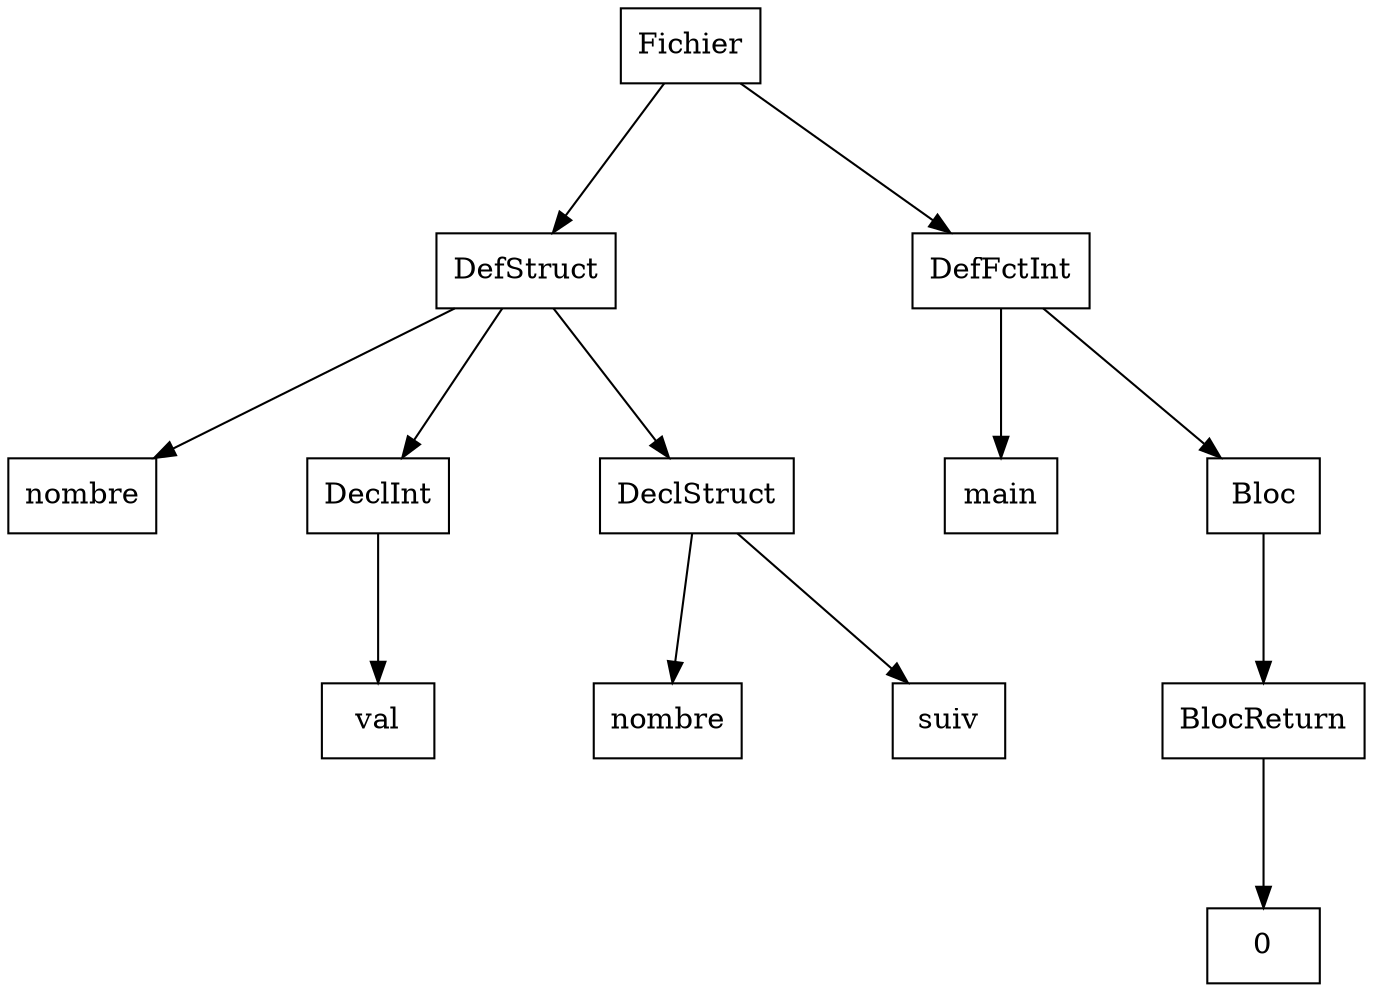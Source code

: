 digraph "ast"{

	nodesep=1;
	ranksep=1;

	N0 [label="Fichier", shape="box"];
	N1 [label="DefStruct", shape="box"];
	N2 [label="nombre", shape="box"];
	N3 [label="DeclInt", shape="box"];
	N4 [label="val", shape="box"];
	N5 [label="DeclStruct", shape="box"];
	N6 [label="nombre", shape="box"];
	N7 [label="suiv", shape="box"];
	N8 [label="DefFctInt", shape="box"];
	N9 [label="main", shape="box"];
	N10 [label="Bloc", shape="box"];
	N11 [label="BlocReturn", shape="box"];
	N12 [label="0", shape="box"];

	N1 -> N2; 
	N3 -> N4; 
	N1 -> N3; 
	N5 -> N6; 
	N5 -> N7; 
	N1 -> N5; 
	N0 -> N1; 
	N8 -> N9; 
	N11 -> N12; 
	N10 -> N11; 
	N8 -> N10; 
	N0 -> N8; 
}

